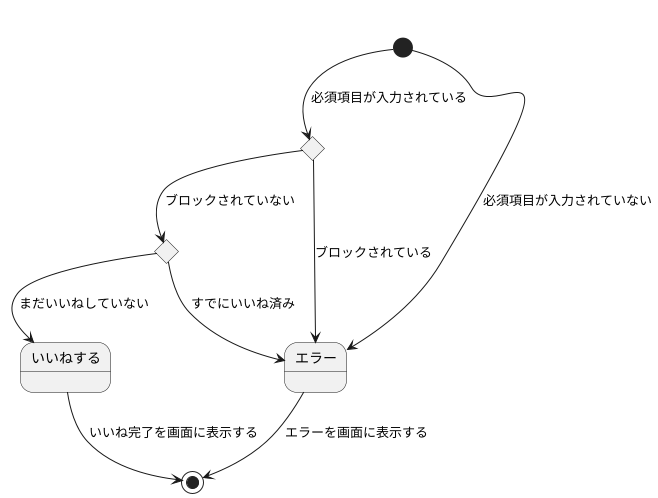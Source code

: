 @startuml いいねする
state choiceExistsId <<choice>>
state choiceNotBlocked <<choice>>
[*] --> choiceExistsId : 必須項目が入力されている
choiceExistsId --> choiceNotBlocked : ブロックされていない
choiceExistsId --> エラー : ブロックされている
choiceNotBlocked --> いいねする : まだいいねしていない
choiceNotBlocked --> エラー : すでにいいね済み
いいねする --> [*] : いいね完了を画面に表示する
[*] --> エラー : 必須項目が入力されていない
エラー --> [*] : エラーを画面に表示する
@enduml